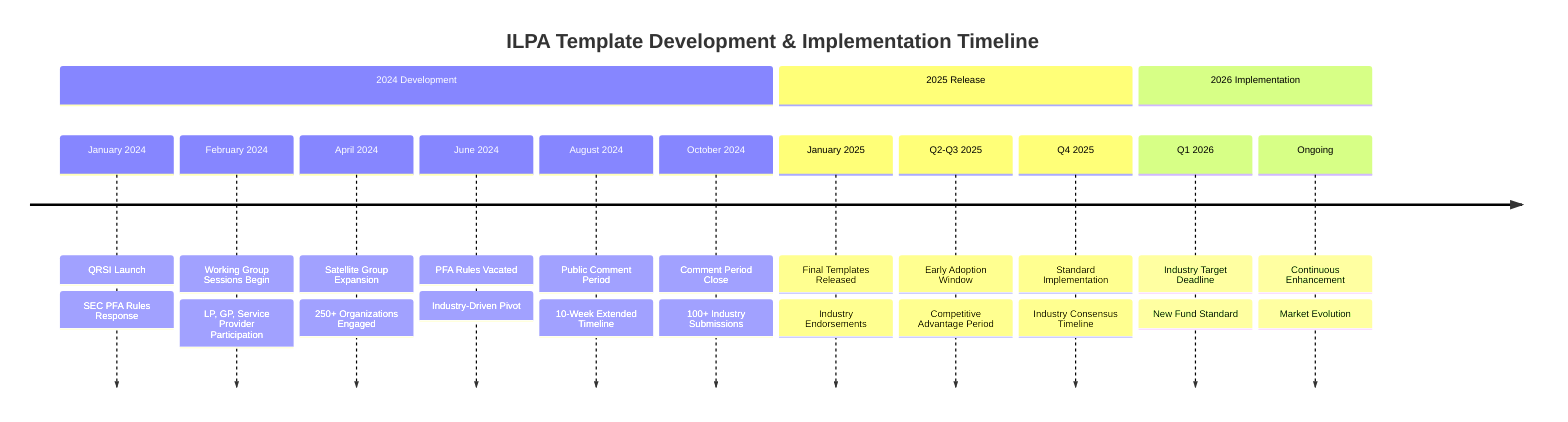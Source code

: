 timeline
    title ILPA Template Development & Implementation Timeline
    
    section 2024 Development
        January 2024    : QRSI Launch
                        : SEC PFA Rules Response
        February 2024   : Working Group Sessions Begin
                        : LP, GP, Service Provider Participation
        April 2024      : Satellite Group Expansion
                        : 250+ Organizations Engaged
        June 2024       : PFA Rules Vacated
                        : Industry-Driven Pivot
        August 2024     : Public Comment Period
                        : 10-Week Extended Timeline
        October 2024    : Comment Period Close
                        : 100+ Industry Submissions
    
    section 2025 Release
        January 2025    : Final Templates Released
                        : Industry Endorsements
        Q2-Q3 2025      : Early Adoption Window
                        : Competitive Advantage Period
        Q4 2025         : Standard Implementation
                        : Industry Consensus Timeline
    
    section 2026 Implementation
        Q1 2026         : Industry Target Deadline
                        : New Fund Standard
        Ongoing         : Continuous Enhancement
                        : Market Evolution